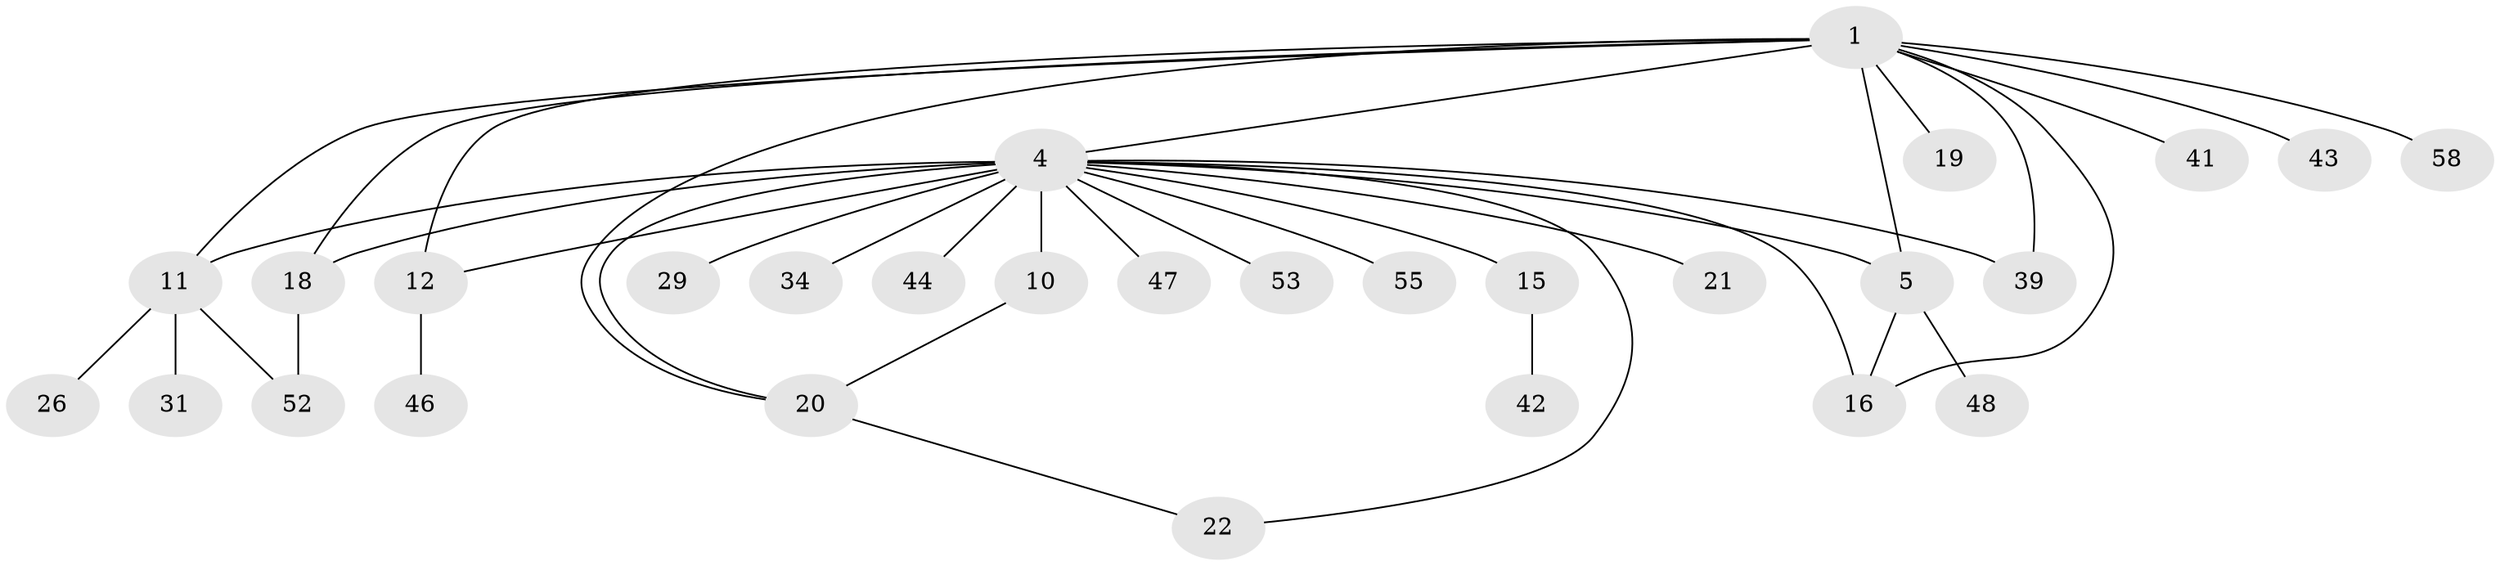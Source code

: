 // original degree distribution, {2: 0.22413793103448276, 10: 0.017241379310344827, 5: 0.017241379310344827, 7: 0.05172413793103448, 9: 0.05172413793103448, 6: 0.034482758620689655, 1: 0.3793103448275862, 3: 0.1896551724137931, 8: 0.017241379310344827, 4: 0.017241379310344827}
// Generated by graph-tools (version 1.1) at 2025/18/03/04/25 18:18:24]
// undirected, 29 vertices, 39 edges
graph export_dot {
graph [start="1"]
  node [color=gray90,style=filled];
  1 [super="+2"];
  4 [super="+57+6+8"];
  5 [super="+13+27"];
  10;
  11 [super="+45+37"];
  12;
  15 [super="+38"];
  16;
  18 [super="+28+33"];
  19;
  20 [super="+49"];
  21;
  22 [super="+50"];
  26;
  29;
  31;
  34;
  39 [super="+54"];
  41;
  42;
  43 [super="+51"];
  44;
  46;
  47;
  48;
  52;
  53 [super="+56"];
  55;
  58;
  1 -- 4;
  1 -- 5 [weight=3];
  1 -- 39;
  1 -- 41;
  1 -- 11 [weight=2];
  1 -- 12;
  1 -- 43;
  1 -- 16;
  1 -- 18;
  1 -- 19;
  1 -- 20;
  1 -- 58 [weight=2];
  4 -- 15 [weight=2];
  4 -- 5 [weight=2];
  4 -- 10 [weight=2];
  4 -- 11;
  4 -- 12;
  4 -- 16;
  4 -- 18 [weight=5];
  4 -- 20;
  4 -- 21;
  4 -- 22;
  4 -- 29;
  4 -- 34;
  4 -- 39;
  4 -- 44;
  4 -- 47;
  4 -- 53;
  4 -- 55;
  5 -- 16;
  5 -- 48;
  10 -- 20;
  11 -- 26;
  11 -- 31;
  11 -- 52;
  12 -- 46;
  15 -- 42;
  18 -- 52;
  20 -- 22;
}
